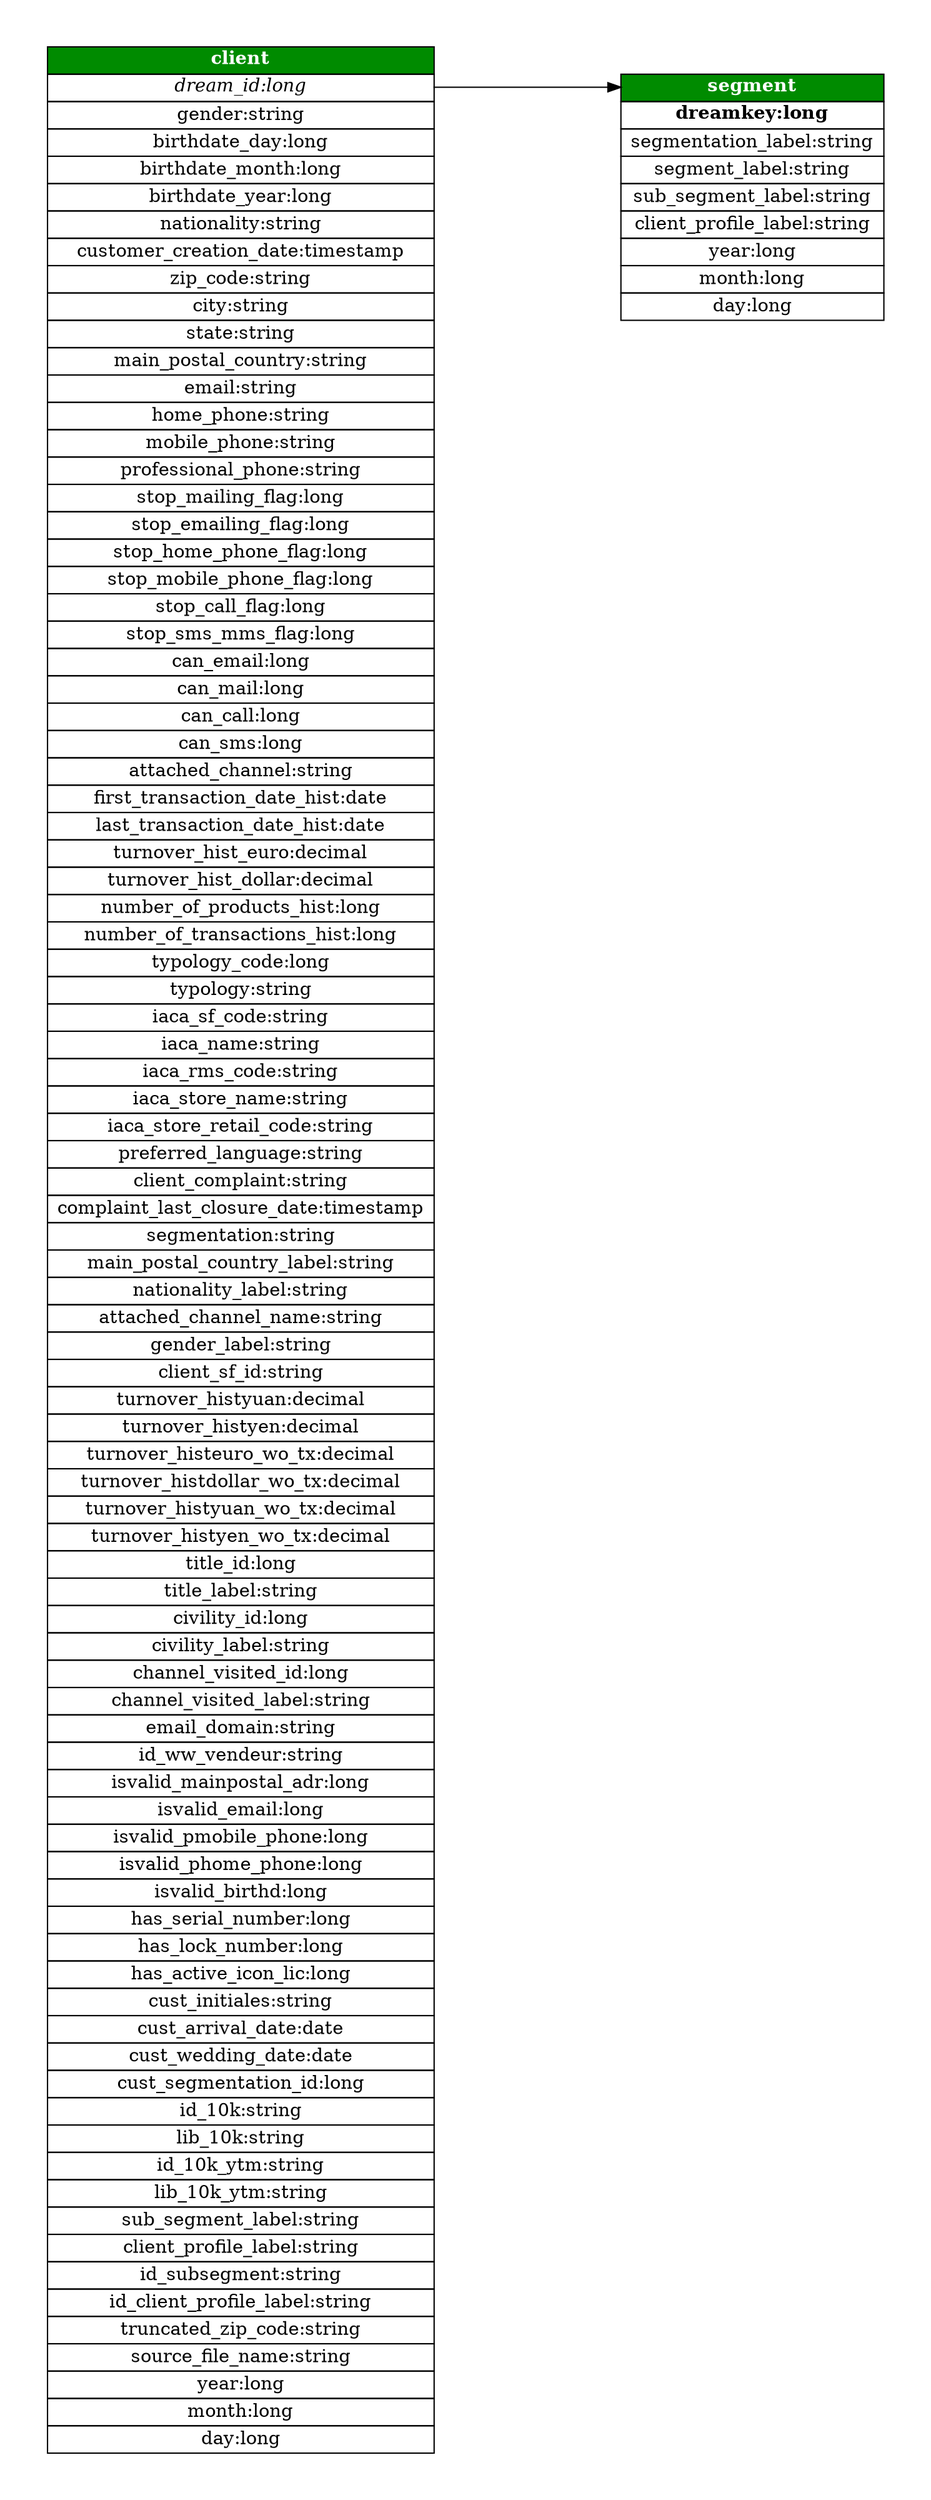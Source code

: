 digraph {
graph [pad="0.5", nodesep="0.5", ranksep="2"];
node [shape=plain]
rankdir=LR;



dream_segment [label=<
<table border="0" cellborder="1" cellspacing="0">
<tr>
<td port="0" bgcolor="#008B00"><B><FONT color="white"> segment </FONT></B></td>
</tr>
<tr><td port="dreamkey"><B> dreamkey:long </B></td></tr>
<tr><td port="segmentation_label"> segmentation_label:string </td></tr>
<tr><td port="segment_label"> segment_label:string </td></tr>
<tr><td port="sub_segment_label"> sub_segment_label:string </td></tr>
<tr><td port="client_profile_label"> client_profile_label:string </td></tr>
<tr><td port="year"> year:long </td></tr>
<tr><td port="month"> month:long </td></tr>
<tr><td port="day"> day:long </td></tr>
</table>>];



dream_client [label=<
<table border="0" cellborder="1" cellspacing="0">
<tr>
<td port="0" bgcolor="#008B00"><B><FONT color="white"> client </FONT></B></td>
</tr>
<tr><td port="dream_id"><I> dream_id:long </I></td></tr>
<tr><td port="gender"> gender:string </td></tr>
<tr><td port="birthdate_day"> birthdate_day:long </td></tr>
<tr><td port="birthdate_month"> birthdate_month:long </td></tr>
<tr><td port="birthdate_year"> birthdate_year:long </td></tr>
<tr><td port="nationality"> nationality:string </td></tr>
<tr><td port="customer_creation_date"> customer_creation_date:timestamp </td></tr>
<tr><td port="zip_code"> zip_code:string </td></tr>
<tr><td port="city"> city:string </td></tr>
<tr><td port="state"> state:string </td></tr>
<tr><td port="main_postal_country"> main_postal_country:string </td></tr>
<tr><td port="email"> email:string </td></tr>
<tr><td port="home_phone"> home_phone:string </td></tr>
<tr><td port="mobile_phone"> mobile_phone:string </td></tr>
<tr><td port="professional_phone"> professional_phone:string </td></tr>
<tr><td port="stop_mailing_flag"> stop_mailing_flag:long </td></tr>
<tr><td port="stop_emailing_flag"> stop_emailing_flag:long </td></tr>
<tr><td port="stop_home_phone_flag"> stop_home_phone_flag:long </td></tr>
<tr><td port="stop_mobile_phone_flag"> stop_mobile_phone_flag:long </td></tr>
<tr><td port="stop_call_flag"> stop_call_flag:long </td></tr>
<tr><td port="stop_sms_mms_flag"> stop_sms_mms_flag:long </td></tr>
<tr><td port="can_email"> can_email:long </td></tr>
<tr><td port="can_mail"> can_mail:long </td></tr>
<tr><td port="can_call"> can_call:long </td></tr>
<tr><td port="can_sms"> can_sms:long </td></tr>
<tr><td port="attached_channel"> attached_channel:string </td></tr>
<tr><td port="first_transaction_date_hist"> first_transaction_date_hist:date </td></tr>
<tr><td port="last_transaction_date_hist"> last_transaction_date_hist:date </td></tr>
<tr><td port="turnover_hist_euro"> turnover_hist_euro:decimal </td></tr>
<tr><td port="turnover_hist_dollar"> turnover_hist_dollar:decimal </td></tr>
<tr><td port="number_of_products_hist"> number_of_products_hist:long </td></tr>
<tr><td port="number_of_transactions_hist"> number_of_transactions_hist:long </td></tr>
<tr><td port="typology_code"> typology_code:long </td></tr>
<tr><td port="typology"> typology:string </td></tr>
<tr><td port="iaca_sf_code"> iaca_sf_code:string </td></tr>
<tr><td port="iaca_name"> iaca_name:string </td></tr>
<tr><td port="iaca_rms_code"> iaca_rms_code:string </td></tr>
<tr><td port="iaca_store_name"> iaca_store_name:string </td></tr>
<tr><td port="iaca_store_retail_code"> iaca_store_retail_code:string </td></tr>
<tr><td port="preferred_language"> preferred_language:string </td></tr>
<tr><td port="client_complaint"> client_complaint:string </td></tr>
<tr><td port="complaint_last_closure_date"> complaint_last_closure_date:timestamp </td></tr>
<tr><td port="segmentation"> segmentation:string </td></tr>
<tr><td port="main_postal_country_label"> main_postal_country_label:string </td></tr>
<tr><td port="nationality_label"> nationality_label:string </td></tr>
<tr><td port="attached_channel_name"> attached_channel_name:string </td></tr>
<tr><td port="gender_label"> gender_label:string </td></tr>
<tr><td port="client_sf_id"> client_sf_id:string </td></tr>
<tr><td port="turnover_histyuan"> turnover_histyuan:decimal </td></tr>
<tr><td port="turnover_histyen"> turnover_histyen:decimal </td></tr>
<tr><td port="turnover_histeuro_wo_tx"> turnover_histeuro_wo_tx:decimal </td></tr>
<tr><td port="turnover_histdollar_wo_tx"> turnover_histdollar_wo_tx:decimal </td></tr>
<tr><td port="turnover_histyuan_wo_tx"> turnover_histyuan_wo_tx:decimal </td></tr>
<tr><td port="turnover_histyen_wo_tx"> turnover_histyen_wo_tx:decimal </td></tr>
<tr><td port="title_id"> title_id:long </td></tr>
<tr><td port="title_label"> title_label:string </td></tr>
<tr><td port="civility_id"> civility_id:long </td></tr>
<tr><td port="civility_label"> civility_label:string </td></tr>
<tr><td port="channel_visited_id"> channel_visited_id:long </td></tr>
<tr><td port="channel_visited_label"> channel_visited_label:string </td></tr>
<tr><td port="email_domain"> email_domain:string </td></tr>
<tr><td port="id_ww_vendeur"> id_ww_vendeur:string </td></tr>
<tr><td port="isvalid_mainpostal_adr"> isvalid_mainpostal_adr:long </td></tr>
<tr><td port="isvalid_email"> isvalid_email:long </td></tr>
<tr><td port="isvalid_pmobile_phone"> isvalid_pmobile_phone:long </td></tr>
<tr><td port="isvalid_phome_phone"> isvalid_phome_phone:long </td></tr>
<tr><td port="isvalid_birthd"> isvalid_birthd:long </td></tr>
<tr><td port="has_serial_number"> has_serial_number:long </td></tr>
<tr><td port="has_lock_number"> has_lock_number:long </td></tr>
<tr><td port="has_active_icon_lic"> has_active_icon_lic:long </td></tr>
<tr><td port="cust_initiales"> cust_initiales:string </td></tr>
<tr><td port="cust_arrival_date"> cust_arrival_date:date </td></tr>
<tr><td port="cust_wedding_date"> cust_wedding_date:date </td></tr>
<tr><td port="cust_segmentation_id"> cust_segmentation_id:long </td></tr>
<tr><td port="id_10k"> id_10k:string </td></tr>
<tr><td port="lib_10k"> lib_10k:string </td></tr>
<tr><td port="id_10k_ytm"> id_10k_ytm:string </td></tr>
<tr><td port="lib_10k_ytm"> lib_10k_ytm:string </td></tr>
<tr><td port="sub_segment_label"> sub_segment_label:string </td></tr>
<tr><td port="client_profile_label"> client_profile_label:string </td></tr>
<tr><td port="id_subsegment"> id_subsegment:string </td></tr>
<tr><td port="id_client_profile_label"> id_client_profile_label:string </td></tr>
<tr><td port="truncated_zip_code"> truncated_zip_code:string </td></tr>
<tr><td port="source_file_name"> source_file_name:string </td></tr>
<tr><td port="year"> year:long </td></tr>
<tr><td port="month"> month:long </td></tr>
<tr><td port="day"> day:long </td></tr>
</table>>];

dream_client:dream_id -> dream_segment:0
}
